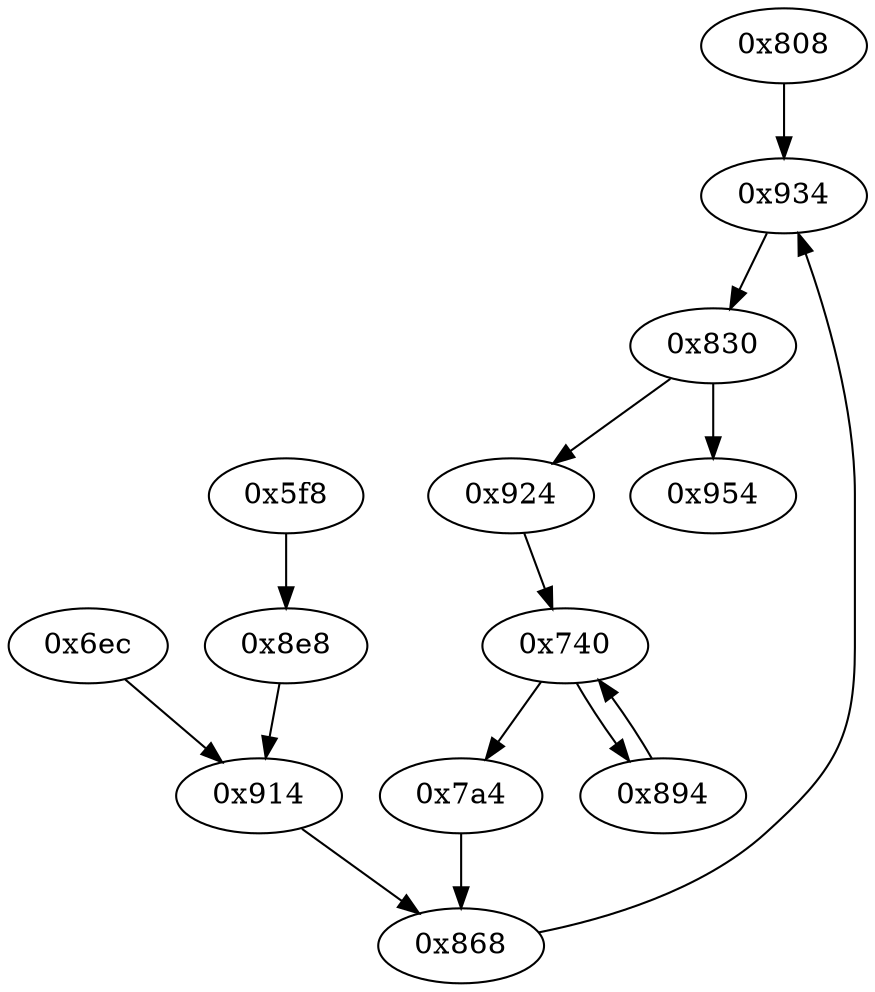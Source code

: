 strict digraph "" {
	"0x934"	 [opcode="[u'ldr', u'ldr', u'ldr', u'cmp', u'mov', u'mov', u'strb', u'b']"];
	"0x830"	 [opcode="[u'ldrb', u'ldr', u'ldr', u'cmp', u'mov', u'b']"];
	"0x934" -> "0x830";
	"0x924"	 [opcode="[u'ldr', u'ldr', u'mov', u'b']"];
	"0x740"	 [opcode="[u'ldr', u'str', u'str', u'ldr', u'ldrb', u'ldr', u'ldr', u'ldr', u'cmp', u'mov', u'b']"];
	"0x924" -> "0x740";
	"0x914"	 [opcode="[u'ldr', u'mov', u'mov', u'b']"];
	"0x868"	 [opcode="[u'ldr', u'str', u'str', u'b']"];
	"0x914" -> "0x868";
	"0x6ec"	 [opcode="[u'ldr', u'mov', u'cmp', u'mov']"];
	"0x6ec" -> "0x914";
	"0x830" -> "0x924";
	"0x954"	 [opcode="[u'ldr', u'ldr', u'add', u'bl', u'mov', u'sub', u'pop']"];
	"0x830" -> "0x954";
	"0x808"	 [opcode="[u'ldr', u'ldr', u'b']"];
	"0x808" -> "0x934";
	"0x8e8"	 [opcode="[u'ldrb', u'ldrb', u'ldr', u'cmp', u'mov', u'mov', u'cmp', u'mov', u'teq', u'mov', u'b']"];
	"0x8e8" -> "0x914";
	"0x7a4"	 [opcode="[u'ldr', u'ldr', u'ldr', u'ldr', u'sub', u'add', u'add', u'b']"];
	"0x7a4" -> "0x868";
	"0x894"	 [opcode="[u'ldr', u'ldr', u'ldr', u'ldr', u'ldr', u'add', u'rsb', u'sub', u'add', u'sub', u'rsb', u'b']"];
	"0x894" -> "0x740";
	"0x740" -> "0x7a4";
	"0x740" -> "0x894";
	"0x5f8"	 [opcode="[u'push', u'add', u'sub', u'str', u'ldr', u'str', u'mov', u'mov', u'ldr', u'sub', u'mul', u'mvn', u'mvn', u'ldr', u'orr', u'mov', \
u'cmn', u'mov', u'ldr', u'strb', u'cmp', u'mov', u'cmp', u'mov', u'mov', u'cmn', u'strb', u'eor', u'mov', u'orr', u'ldr', u'ldr', \
u'and', u'ldr', u'eor', u'orr', u'mov', u'orr', u'str', u'mov', u'ldr', u'ldr', u'mov', u'cmp', u'str', u'ldr', u'mov', u'str', \
u'cmp', u'str', u'ldr', u'ldr', u'str', u'mov', u'ldr', u'ldr', u'str', u'ldr', u'ldr', u'str', u'b']"];
	"0x5f8" -> "0x8e8";
	"0x868" -> "0x934";
}
